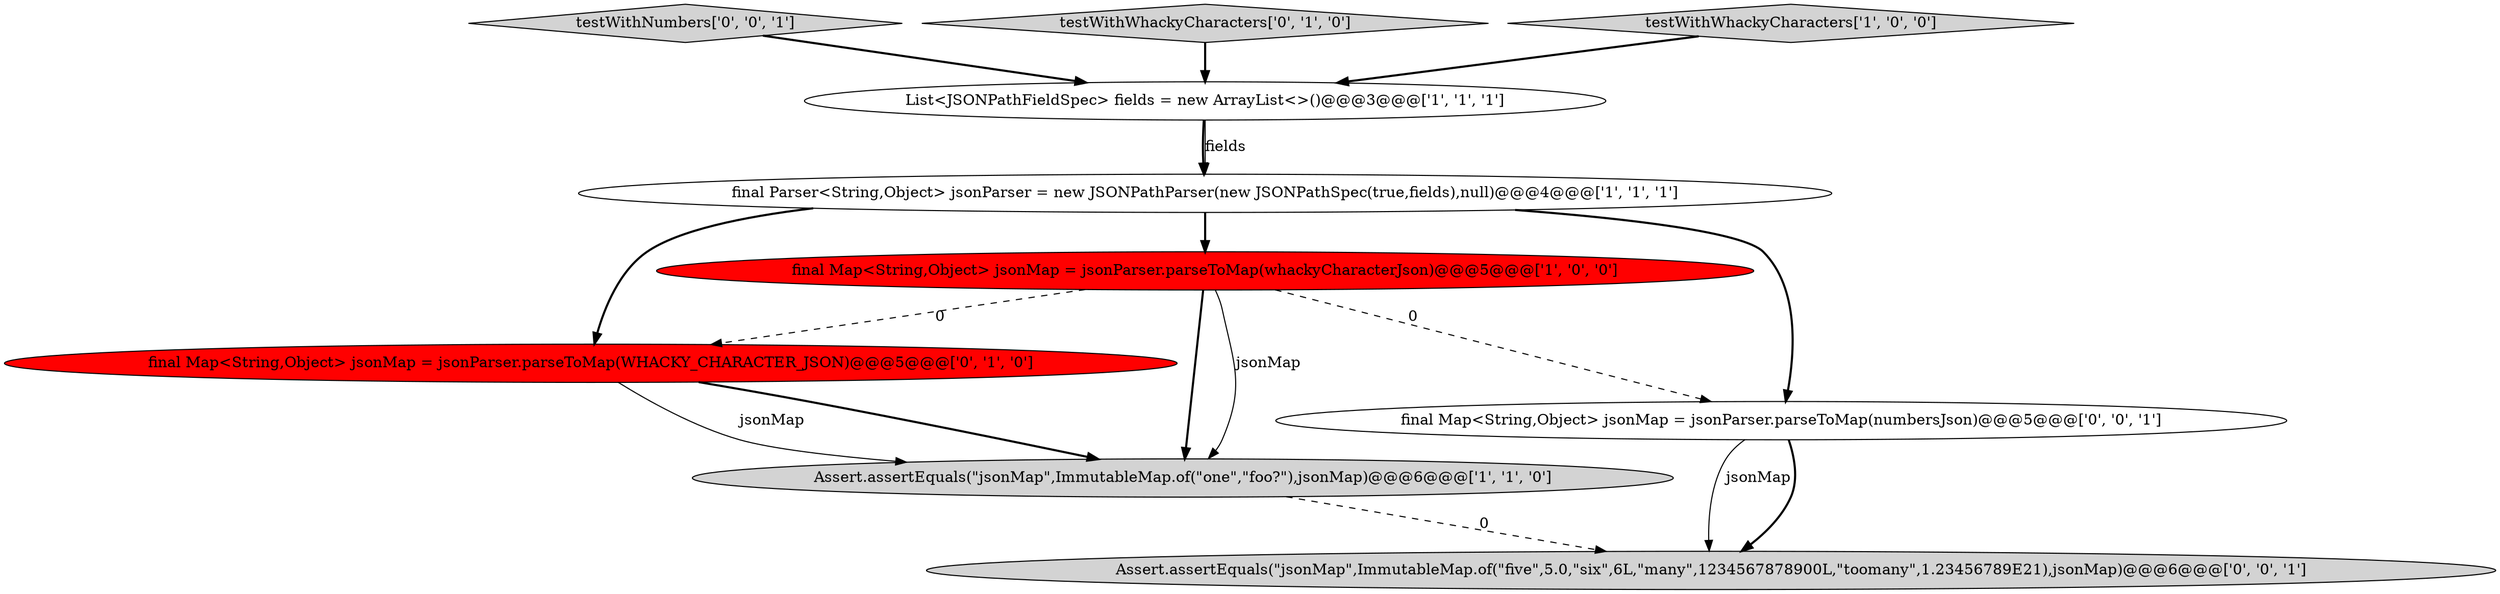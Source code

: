 digraph {
0 [style = filled, label = "final Parser<String,Object> jsonParser = new JSONPathParser(new JSONPathSpec(true,fields),null)@@@4@@@['1', '1', '1']", fillcolor = white, shape = ellipse image = "AAA0AAABBB1BBB"];
7 [style = filled, label = "testWithNumbers['0', '0', '1']", fillcolor = lightgray, shape = diamond image = "AAA0AAABBB3BBB"];
2 [style = filled, label = "List<JSONPathFieldSpec> fields = new ArrayList<>()@@@3@@@['1', '1', '1']", fillcolor = white, shape = ellipse image = "AAA0AAABBB1BBB"];
1 [style = filled, label = "Assert.assertEquals(\"jsonMap\",ImmutableMap.of(\"one\",\"foo?\"),jsonMap)@@@6@@@['1', '1', '0']", fillcolor = lightgray, shape = ellipse image = "AAA0AAABBB1BBB"];
6 [style = filled, label = "testWithWhackyCharacters['0', '1', '0']", fillcolor = lightgray, shape = diamond image = "AAA0AAABBB2BBB"];
4 [style = filled, label = "final Map<String,Object> jsonMap = jsonParser.parseToMap(whackyCharacterJson)@@@5@@@['1', '0', '0']", fillcolor = red, shape = ellipse image = "AAA1AAABBB1BBB"];
8 [style = filled, label = "Assert.assertEquals(\"jsonMap\",ImmutableMap.of(\"five\",5.0,\"six\",6L,\"many\",1234567878900L,\"toomany\",1.23456789E21),jsonMap)@@@6@@@['0', '0', '1']", fillcolor = lightgray, shape = ellipse image = "AAA0AAABBB3BBB"];
3 [style = filled, label = "testWithWhackyCharacters['1', '0', '0']", fillcolor = lightgray, shape = diamond image = "AAA0AAABBB1BBB"];
5 [style = filled, label = "final Map<String,Object> jsonMap = jsonParser.parseToMap(WHACKY_CHARACTER_JSON)@@@5@@@['0', '1', '0']", fillcolor = red, shape = ellipse image = "AAA1AAABBB2BBB"];
9 [style = filled, label = "final Map<String,Object> jsonMap = jsonParser.parseToMap(numbersJson)@@@5@@@['0', '0', '1']", fillcolor = white, shape = ellipse image = "AAA0AAABBB3BBB"];
4->1 [style = solid, label="jsonMap"];
4->5 [style = dashed, label="0"];
5->1 [style = bold, label=""];
4->9 [style = dashed, label="0"];
5->1 [style = solid, label="jsonMap"];
9->8 [style = solid, label="jsonMap"];
2->0 [style = bold, label=""];
4->1 [style = bold, label=""];
0->9 [style = bold, label=""];
1->8 [style = dashed, label="0"];
3->2 [style = bold, label=""];
9->8 [style = bold, label=""];
0->4 [style = bold, label=""];
7->2 [style = bold, label=""];
2->0 [style = solid, label="fields"];
0->5 [style = bold, label=""];
6->2 [style = bold, label=""];
}
